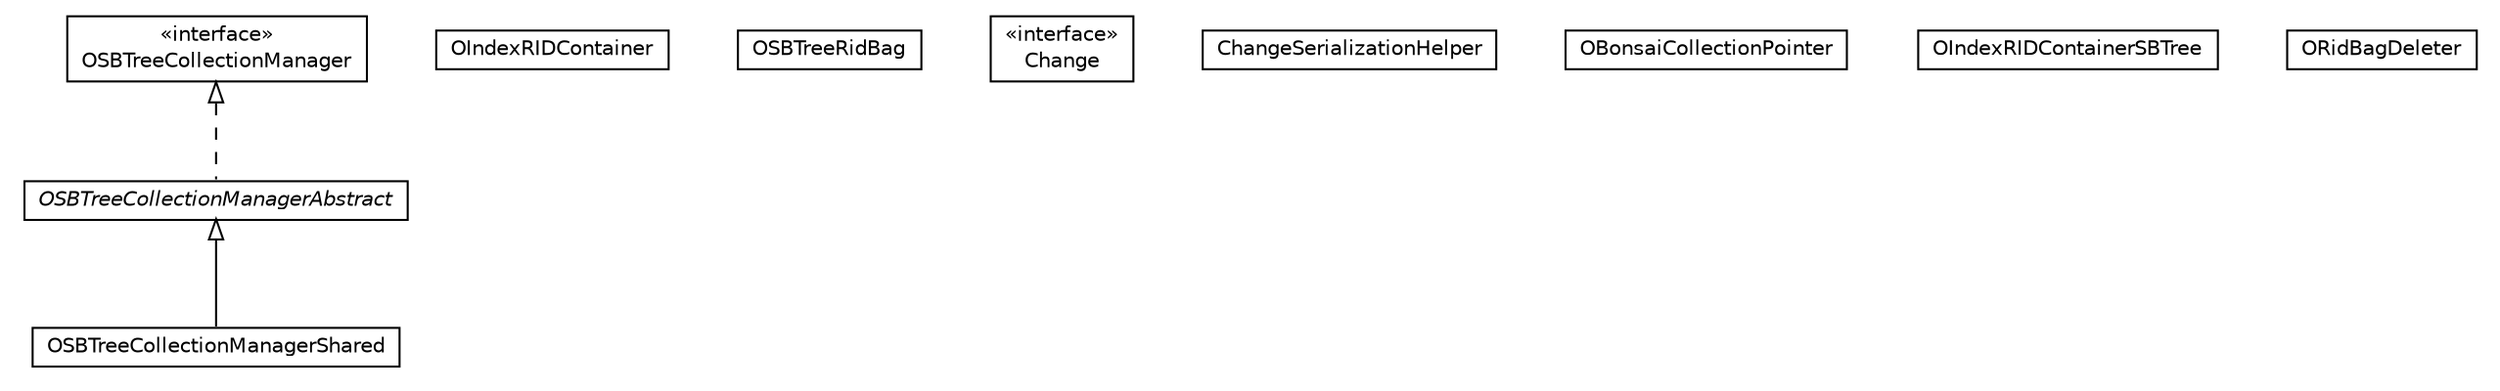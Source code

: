 #!/usr/local/bin/dot
#
# Class diagram 
# Generated by UMLGraph version R5_6-24-gf6e263 (http://www.umlgraph.org/)
#

digraph G {
	edge [fontname="Helvetica",fontsize=10,labelfontname="Helvetica",labelfontsize=10];
	node [fontname="Helvetica",fontsize=10,shape=plaintext];
	nodesep=0.25;
	ranksep=0.5;
	// com.orientechnologies.orient.core.db.record.ridbag.sbtree.OSBTreeCollectionManagerAbstract
	c69347 [label=<<table title="com.orientechnologies.orient.core.db.record.ridbag.sbtree.OSBTreeCollectionManagerAbstract" border="0" cellborder="1" cellspacing="0" cellpadding="2" port="p" href="./OSBTreeCollectionManagerAbstract.html">
		<tr><td><table border="0" cellspacing="0" cellpadding="1">
<tr><td align="center" balign="center"><font face="Helvetica-Oblique"> OSBTreeCollectionManagerAbstract </font></td></tr>
		</table></td></tr>
		</table>>, URL="./OSBTreeCollectionManagerAbstract.html", fontname="Helvetica", fontcolor="black", fontsize=10.0];
	// com.orientechnologies.orient.core.db.record.ridbag.sbtree.OSBTreeCollectionManagerShared
	c69348 [label=<<table title="com.orientechnologies.orient.core.db.record.ridbag.sbtree.OSBTreeCollectionManagerShared" border="0" cellborder="1" cellspacing="0" cellpadding="2" port="p" href="./OSBTreeCollectionManagerShared.html">
		<tr><td><table border="0" cellspacing="0" cellpadding="1">
<tr><td align="center" balign="center"> OSBTreeCollectionManagerShared </td></tr>
		</table></td></tr>
		</table>>, URL="./OSBTreeCollectionManagerShared.html", fontname="Helvetica", fontcolor="black", fontsize=10.0];
	// com.orientechnologies.orient.core.db.record.ridbag.sbtree.OIndexRIDContainer
	c69349 [label=<<table title="com.orientechnologies.orient.core.db.record.ridbag.sbtree.OIndexRIDContainer" border="0" cellborder="1" cellspacing="0" cellpadding="2" port="p" href="./OIndexRIDContainer.html">
		<tr><td><table border="0" cellspacing="0" cellpadding="1">
<tr><td align="center" balign="center"> OIndexRIDContainer </td></tr>
		</table></td></tr>
		</table>>, URL="./OIndexRIDContainer.html", fontname="Helvetica", fontcolor="black", fontsize=10.0];
	// com.orientechnologies.orient.core.db.record.ridbag.sbtree.OSBTreeRidBag
	c69350 [label=<<table title="com.orientechnologies.orient.core.db.record.ridbag.sbtree.OSBTreeRidBag" border="0" cellborder="1" cellspacing="0" cellpadding="2" port="p" href="./OSBTreeRidBag.html">
		<tr><td><table border="0" cellspacing="0" cellpadding="1">
<tr><td align="center" balign="center"> OSBTreeRidBag </td></tr>
		</table></td></tr>
		</table>>, URL="./OSBTreeRidBag.html", fontname="Helvetica", fontcolor="black", fontsize=10.0];
	// com.orientechnologies.orient.core.db.record.ridbag.sbtree.OSBTreeRidBag.Change
	c69351 [label=<<table title="com.orientechnologies.orient.core.db.record.ridbag.sbtree.OSBTreeRidBag.Change" border="0" cellborder="1" cellspacing="0" cellpadding="2" port="p" href="./OSBTreeRidBag.Change.html">
		<tr><td><table border="0" cellspacing="0" cellpadding="1">
<tr><td align="center" balign="center"> &#171;interface&#187; </td></tr>
<tr><td align="center" balign="center"> Change </td></tr>
		</table></td></tr>
		</table>>, URL="./OSBTreeRidBag.Change.html", fontname="Helvetica", fontcolor="black", fontsize=10.0];
	// com.orientechnologies.orient.core.db.record.ridbag.sbtree.OSBTreeRidBag.ChangeSerializationHelper
	c69352 [label=<<table title="com.orientechnologies.orient.core.db.record.ridbag.sbtree.OSBTreeRidBag.ChangeSerializationHelper" border="0" cellborder="1" cellspacing="0" cellpadding="2" port="p" href="./OSBTreeRidBag.ChangeSerializationHelper.html">
		<tr><td><table border="0" cellspacing="0" cellpadding="1">
<tr><td align="center" balign="center"> ChangeSerializationHelper </td></tr>
		</table></td></tr>
		</table>>, URL="./OSBTreeRidBag.ChangeSerializationHelper.html", fontname="Helvetica", fontcolor="black", fontsize=10.0];
	// com.orientechnologies.orient.core.db.record.ridbag.sbtree.OBonsaiCollectionPointer
	c69353 [label=<<table title="com.orientechnologies.orient.core.db.record.ridbag.sbtree.OBonsaiCollectionPointer" border="0" cellborder="1" cellspacing="0" cellpadding="2" port="p" href="./OBonsaiCollectionPointer.html">
		<tr><td><table border="0" cellspacing="0" cellpadding="1">
<tr><td align="center" balign="center"> OBonsaiCollectionPointer </td></tr>
		</table></td></tr>
		</table>>, URL="./OBonsaiCollectionPointer.html", fontname="Helvetica", fontcolor="black", fontsize=10.0];
	// com.orientechnologies.orient.core.db.record.ridbag.sbtree.OIndexRIDContainerSBTree
	c69354 [label=<<table title="com.orientechnologies.orient.core.db.record.ridbag.sbtree.OIndexRIDContainerSBTree" border="0" cellborder="1" cellspacing="0" cellpadding="2" port="p" href="./OIndexRIDContainerSBTree.html">
		<tr><td><table border="0" cellspacing="0" cellpadding="1">
<tr><td align="center" balign="center"> OIndexRIDContainerSBTree </td></tr>
		</table></td></tr>
		</table>>, URL="./OIndexRIDContainerSBTree.html", fontname="Helvetica", fontcolor="black", fontsize=10.0];
	// com.orientechnologies.orient.core.db.record.ridbag.sbtree.OSBTreeCollectionManager
	c69355 [label=<<table title="com.orientechnologies.orient.core.db.record.ridbag.sbtree.OSBTreeCollectionManager" border="0" cellborder="1" cellspacing="0" cellpadding="2" port="p" href="./OSBTreeCollectionManager.html">
		<tr><td><table border="0" cellspacing="0" cellpadding="1">
<tr><td align="center" balign="center"> &#171;interface&#187; </td></tr>
<tr><td align="center" balign="center"> OSBTreeCollectionManager </td></tr>
		</table></td></tr>
		</table>>, URL="./OSBTreeCollectionManager.html", fontname="Helvetica", fontcolor="black", fontsize=10.0];
	// com.orientechnologies.orient.core.db.record.ridbag.sbtree.ORidBagDeleter
	c69356 [label=<<table title="com.orientechnologies.orient.core.db.record.ridbag.sbtree.ORidBagDeleter" border="0" cellborder="1" cellspacing="0" cellpadding="2" port="p" href="./ORidBagDeleter.html">
		<tr><td><table border="0" cellspacing="0" cellpadding="1">
<tr><td align="center" balign="center"> ORidBagDeleter </td></tr>
		</table></td></tr>
		</table>>, URL="./ORidBagDeleter.html", fontname="Helvetica", fontcolor="black", fontsize=10.0];
	//com.orientechnologies.orient.core.db.record.ridbag.sbtree.OSBTreeCollectionManagerAbstract implements com.orientechnologies.orient.core.db.record.ridbag.sbtree.OSBTreeCollectionManager
	c69355:p -> c69347:p [dir=back,arrowtail=empty,style=dashed];
	//com.orientechnologies.orient.core.db.record.ridbag.sbtree.OSBTreeCollectionManagerShared extends com.orientechnologies.orient.core.db.record.ridbag.sbtree.OSBTreeCollectionManagerAbstract
	c69347:p -> c69348:p [dir=back,arrowtail=empty];
}

